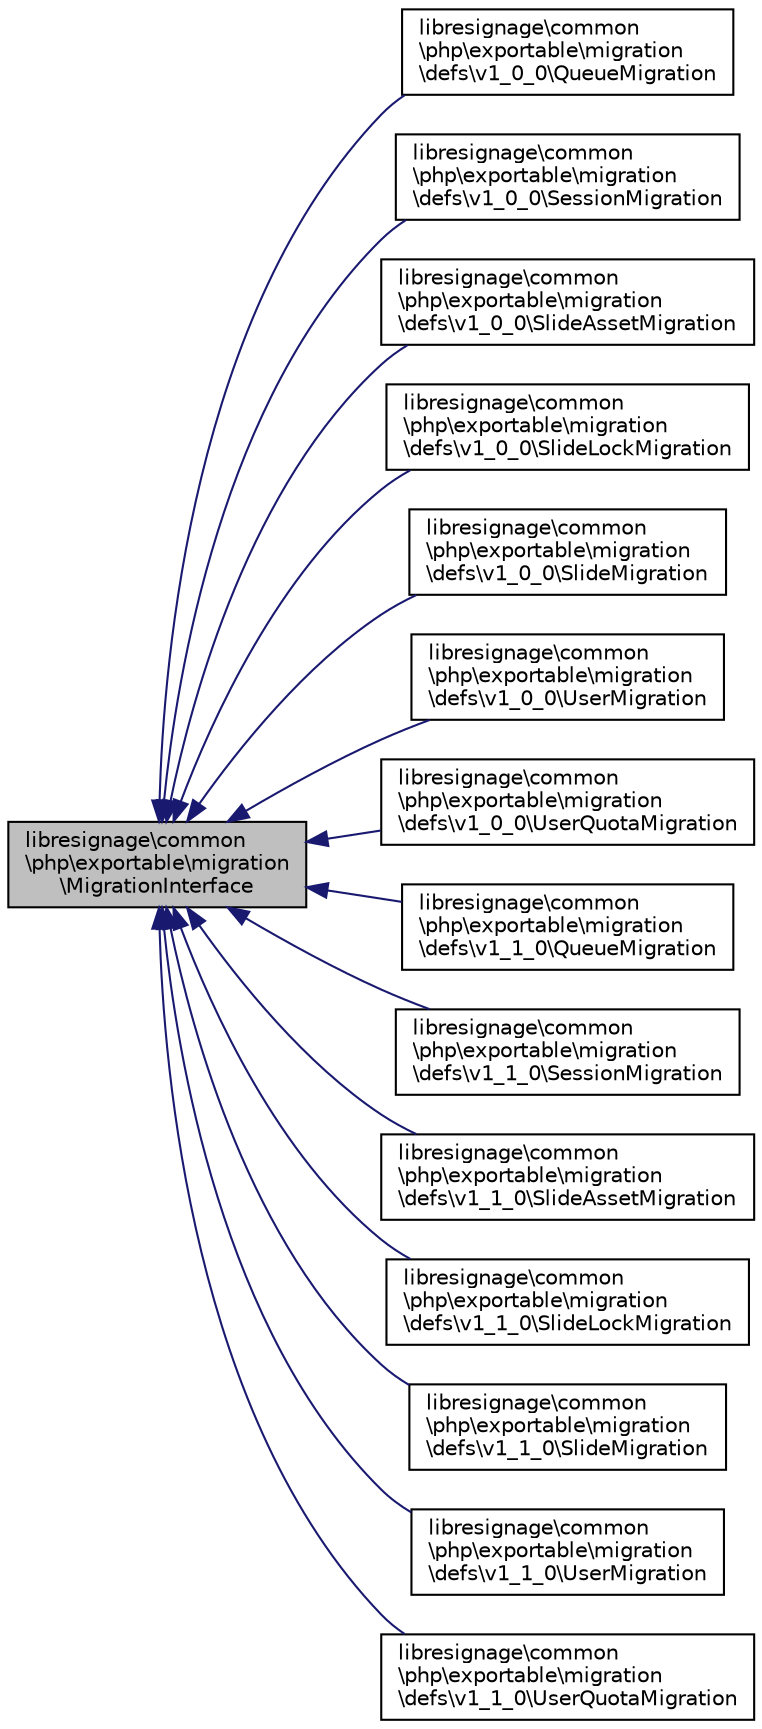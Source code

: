 digraph "libresignage\common\php\exportable\migration\MigrationInterface"
{
  edge [fontname="Helvetica",fontsize="10",labelfontname="Helvetica",labelfontsize="10"];
  node [fontname="Helvetica",fontsize="10",shape=record];
  rankdir="LR";
  Node0 [label="libresignage\\common\l\\php\\exportable\\migration\l\\MigrationInterface",height=0.2,width=0.4,color="black", fillcolor="grey75", style="filled", fontcolor="black"];
  Node0 -> Node1 [dir="back",color="midnightblue",fontsize="10",style="solid"];
  Node1 [label="libresignage\\common\l\\php\\exportable\\migration\l\\defs\\v1_0_0\\QueueMigration",height=0.2,width=0.4,color="black", fillcolor="white", style="filled",URL="$classlibresignage_1_1common_1_1php_1_1exportable_1_1migration_1_1defs_1_1v1__0__0_1_1QueueMigration.html"];
  Node0 -> Node2 [dir="back",color="midnightblue",fontsize="10",style="solid"];
  Node2 [label="libresignage\\common\l\\php\\exportable\\migration\l\\defs\\v1_0_0\\SessionMigration",height=0.2,width=0.4,color="black", fillcolor="white", style="filled",URL="$classlibresignage_1_1common_1_1php_1_1exportable_1_1migration_1_1defs_1_1v1__0__0_1_1SessionMigration.html"];
  Node0 -> Node3 [dir="back",color="midnightblue",fontsize="10",style="solid"];
  Node3 [label="libresignage\\common\l\\php\\exportable\\migration\l\\defs\\v1_0_0\\SlideAssetMigration",height=0.2,width=0.4,color="black", fillcolor="white", style="filled",URL="$classlibresignage_1_1common_1_1php_1_1exportable_1_1migration_1_1defs_1_1v1__0__0_1_1SlideAssetMigration.html"];
  Node0 -> Node4 [dir="back",color="midnightblue",fontsize="10",style="solid"];
  Node4 [label="libresignage\\common\l\\php\\exportable\\migration\l\\defs\\v1_0_0\\SlideLockMigration",height=0.2,width=0.4,color="black", fillcolor="white", style="filled",URL="$classlibresignage_1_1common_1_1php_1_1exportable_1_1migration_1_1defs_1_1v1__0__0_1_1SlideLockMigration.html"];
  Node0 -> Node5 [dir="back",color="midnightblue",fontsize="10",style="solid"];
  Node5 [label="libresignage\\common\l\\php\\exportable\\migration\l\\defs\\v1_0_0\\SlideMigration",height=0.2,width=0.4,color="black", fillcolor="white", style="filled",URL="$classlibresignage_1_1common_1_1php_1_1exportable_1_1migration_1_1defs_1_1v1__0__0_1_1SlideMigration.html"];
  Node0 -> Node6 [dir="back",color="midnightblue",fontsize="10",style="solid"];
  Node6 [label="libresignage\\common\l\\php\\exportable\\migration\l\\defs\\v1_0_0\\UserMigration",height=0.2,width=0.4,color="black", fillcolor="white", style="filled",URL="$classlibresignage_1_1common_1_1php_1_1exportable_1_1migration_1_1defs_1_1v1__0__0_1_1UserMigration.html"];
  Node0 -> Node7 [dir="back",color="midnightblue",fontsize="10",style="solid"];
  Node7 [label="libresignage\\common\l\\php\\exportable\\migration\l\\defs\\v1_0_0\\UserQuotaMigration",height=0.2,width=0.4,color="black", fillcolor="white", style="filled",URL="$classlibresignage_1_1common_1_1php_1_1exportable_1_1migration_1_1defs_1_1v1__0__0_1_1UserQuotaMigration.html"];
  Node0 -> Node8 [dir="back",color="midnightblue",fontsize="10",style="solid"];
  Node8 [label="libresignage\\common\l\\php\\exportable\\migration\l\\defs\\v1_1_0\\QueueMigration",height=0.2,width=0.4,color="black", fillcolor="white", style="filled",URL="$classlibresignage_1_1common_1_1php_1_1exportable_1_1migration_1_1defs_1_1v1__1__0_1_1QueueMigration.html"];
  Node0 -> Node9 [dir="back",color="midnightblue",fontsize="10",style="solid"];
  Node9 [label="libresignage\\common\l\\php\\exportable\\migration\l\\defs\\v1_1_0\\SessionMigration",height=0.2,width=0.4,color="black", fillcolor="white", style="filled",URL="$classlibresignage_1_1common_1_1php_1_1exportable_1_1migration_1_1defs_1_1v1__1__0_1_1SessionMigration.html"];
  Node0 -> Node10 [dir="back",color="midnightblue",fontsize="10",style="solid"];
  Node10 [label="libresignage\\common\l\\php\\exportable\\migration\l\\defs\\v1_1_0\\SlideAssetMigration",height=0.2,width=0.4,color="black", fillcolor="white", style="filled",URL="$classlibresignage_1_1common_1_1php_1_1exportable_1_1migration_1_1defs_1_1v1__1__0_1_1SlideAssetMigration.html"];
  Node0 -> Node11 [dir="back",color="midnightblue",fontsize="10",style="solid"];
  Node11 [label="libresignage\\common\l\\php\\exportable\\migration\l\\defs\\v1_1_0\\SlideLockMigration",height=0.2,width=0.4,color="black", fillcolor="white", style="filled",URL="$classlibresignage_1_1common_1_1php_1_1exportable_1_1migration_1_1defs_1_1v1__1__0_1_1SlideLockMigration.html"];
  Node0 -> Node12 [dir="back",color="midnightblue",fontsize="10",style="solid"];
  Node12 [label="libresignage\\common\l\\php\\exportable\\migration\l\\defs\\v1_1_0\\SlideMigration",height=0.2,width=0.4,color="black", fillcolor="white", style="filled",URL="$classlibresignage_1_1common_1_1php_1_1exportable_1_1migration_1_1defs_1_1v1__1__0_1_1SlideMigration.html"];
  Node0 -> Node13 [dir="back",color="midnightblue",fontsize="10",style="solid"];
  Node13 [label="libresignage\\common\l\\php\\exportable\\migration\l\\defs\\v1_1_0\\UserMigration",height=0.2,width=0.4,color="black", fillcolor="white", style="filled",URL="$classlibresignage_1_1common_1_1php_1_1exportable_1_1migration_1_1defs_1_1v1__1__0_1_1UserMigration.html"];
  Node0 -> Node14 [dir="back",color="midnightblue",fontsize="10",style="solid"];
  Node14 [label="libresignage\\common\l\\php\\exportable\\migration\l\\defs\\v1_1_0\\UserQuotaMigration",height=0.2,width=0.4,color="black", fillcolor="white", style="filled",URL="$classlibresignage_1_1common_1_1php_1_1exportable_1_1migration_1_1defs_1_1v1__1__0_1_1UserQuotaMigration.html"];
}

